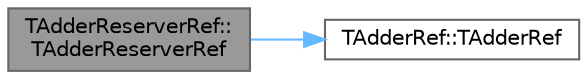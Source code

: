 digraph "TAdderReserverRef::TAdderReserverRef"
{
 // INTERACTIVE_SVG=YES
 // LATEX_PDF_SIZE
  bgcolor="transparent";
  edge [fontname=Helvetica,fontsize=10,labelfontname=Helvetica,labelfontsize=10];
  node [fontname=Helvetica,fontsize=10,shape=box,height=0.2,width=0.4];
  rankdir="LR";
  Node1 [id="Node000001",label="TAdderReserverRef::\lTAdderReserverRef",height=0.2,width=0.4,color="gray40", fillcolor="grey60", style="filled", fontcolor="black",tooltip=" "];
  Node1 -> Node2 [id="edge1_Node000001_Node000002",color="steelblue1",style="solid",tooltip=" "];
  Node2 [id="Node000002",label="TAdderRef::TAdderRef",height=0.2,width=0.4,color="grey40", fillcolor="white", style="filled",URL="$da/df6/structTAdderRef.html#a5c6ccf89dd701c6ba423001a7865f6c1",tooltip=" "];
}
